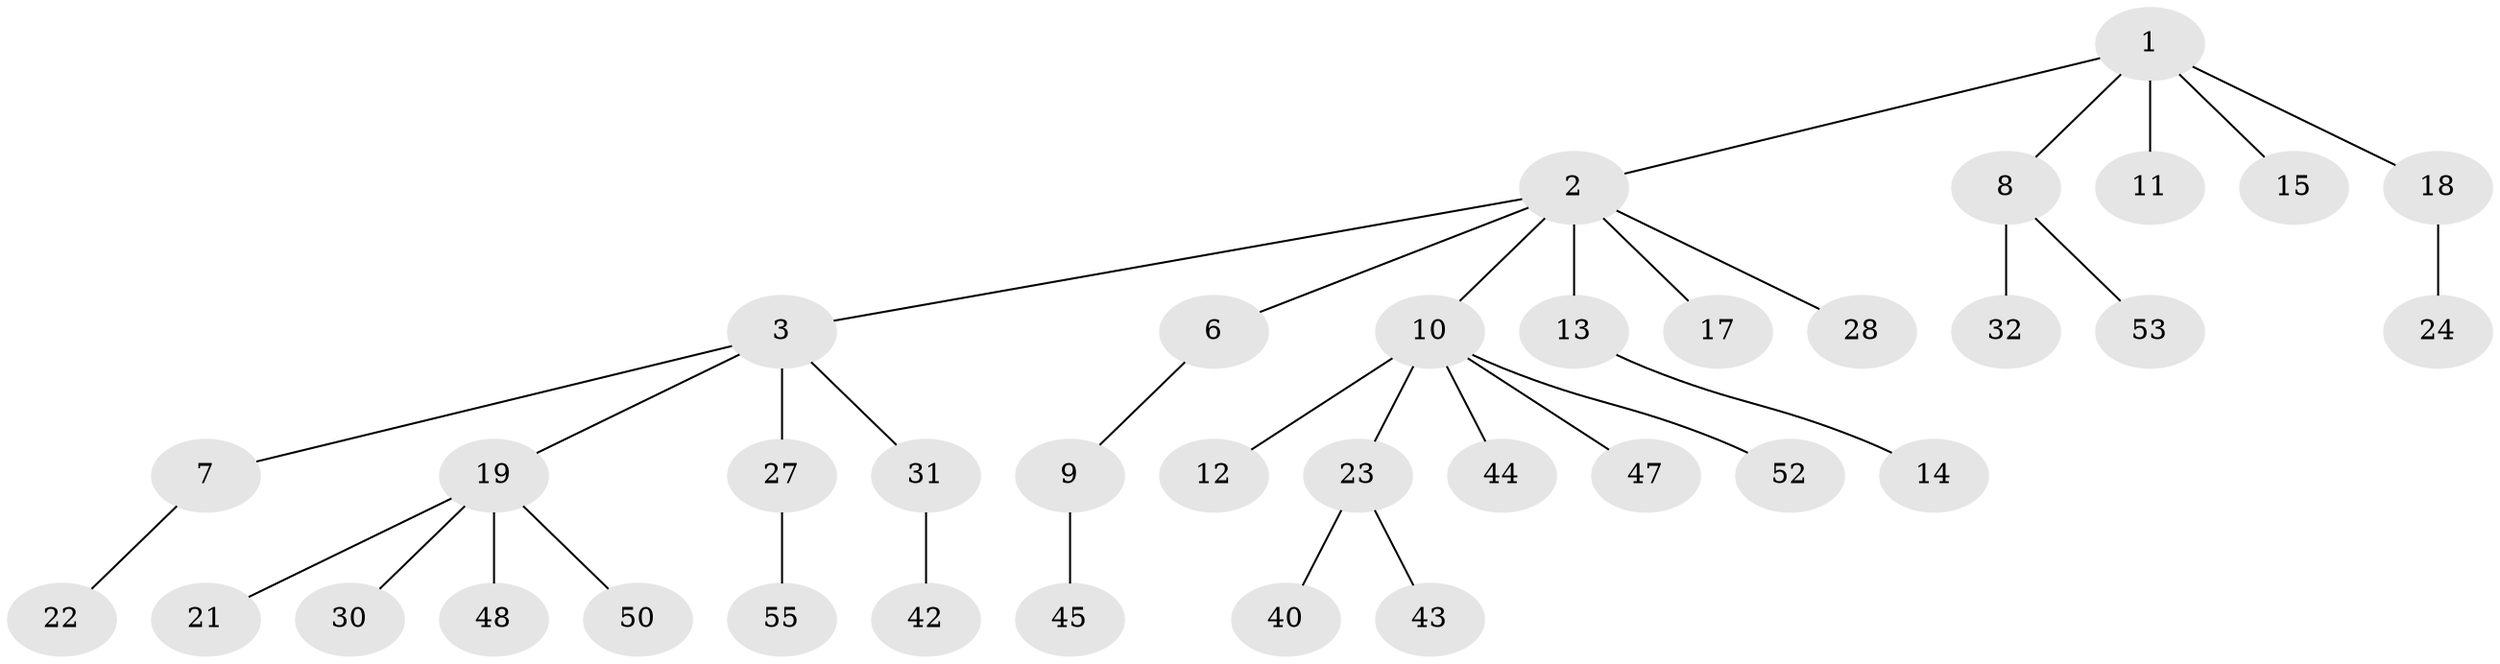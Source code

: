 // Generated by graph-tools (version 1.1) at 2025/52/02/27/25 19:52:11]
// undirected, 36 vertices, 35 edges
graph export_dot {
graph [start="1"]
  node [color=gray90,style=filled];
  1 [super="+25"];
  2 [super="+5"];
  3 [super="+4"];
  6;
  7 [super="+20"];
  8 [super="+16"];
  9 [super="+51"];
  10 [super="+36"];
  11 [super="+46"];
  12 [super="+41"];
  13 [super="+33"];
  14 [super="+26"];
  15;
  17 [super="+39"];
  18;
  19 [super="+37"];
  21;
  22 [super="+35"];
  23 [super="+38"];
  24 [super="+29"];
  27 [super="+54"];
  28;
  30;
  31 [super="+34"];
  32;
  40 [super="+49"];
  42;
  43;
  44;
  45;
  47;
  48;
  50;
  52;
  53;
  55;
  1 -- 2;
  1 -- 8;
  1 -- 11;
  1 -- 15;
  1 -- 18;
  2 -- 3;
  2 -- 6;
  2 -- 17;
  2 -- 10;
  2 -- 28;
  2 -- 13;
  3 -- 19;
  3 -- 27;
  3 -- 7;
  3 -- 31;
  6 -- 9;
  7 -- 22;
  8 -- 32;
  8 -- 53;
  9 -- 45;
  10 -- 12;
  10 -- 23;
  10 -- 44;
  10 -- 52;
  10 -- 47;
  13 -- 14;
  18 -- 24;
  19 -- 21;
  19 -- 30;
  19 -- 48;
  19 -- 50;
  23 -- 40;
  23 -- 43;
  27 -- 55;
  31 -- 42;
}
